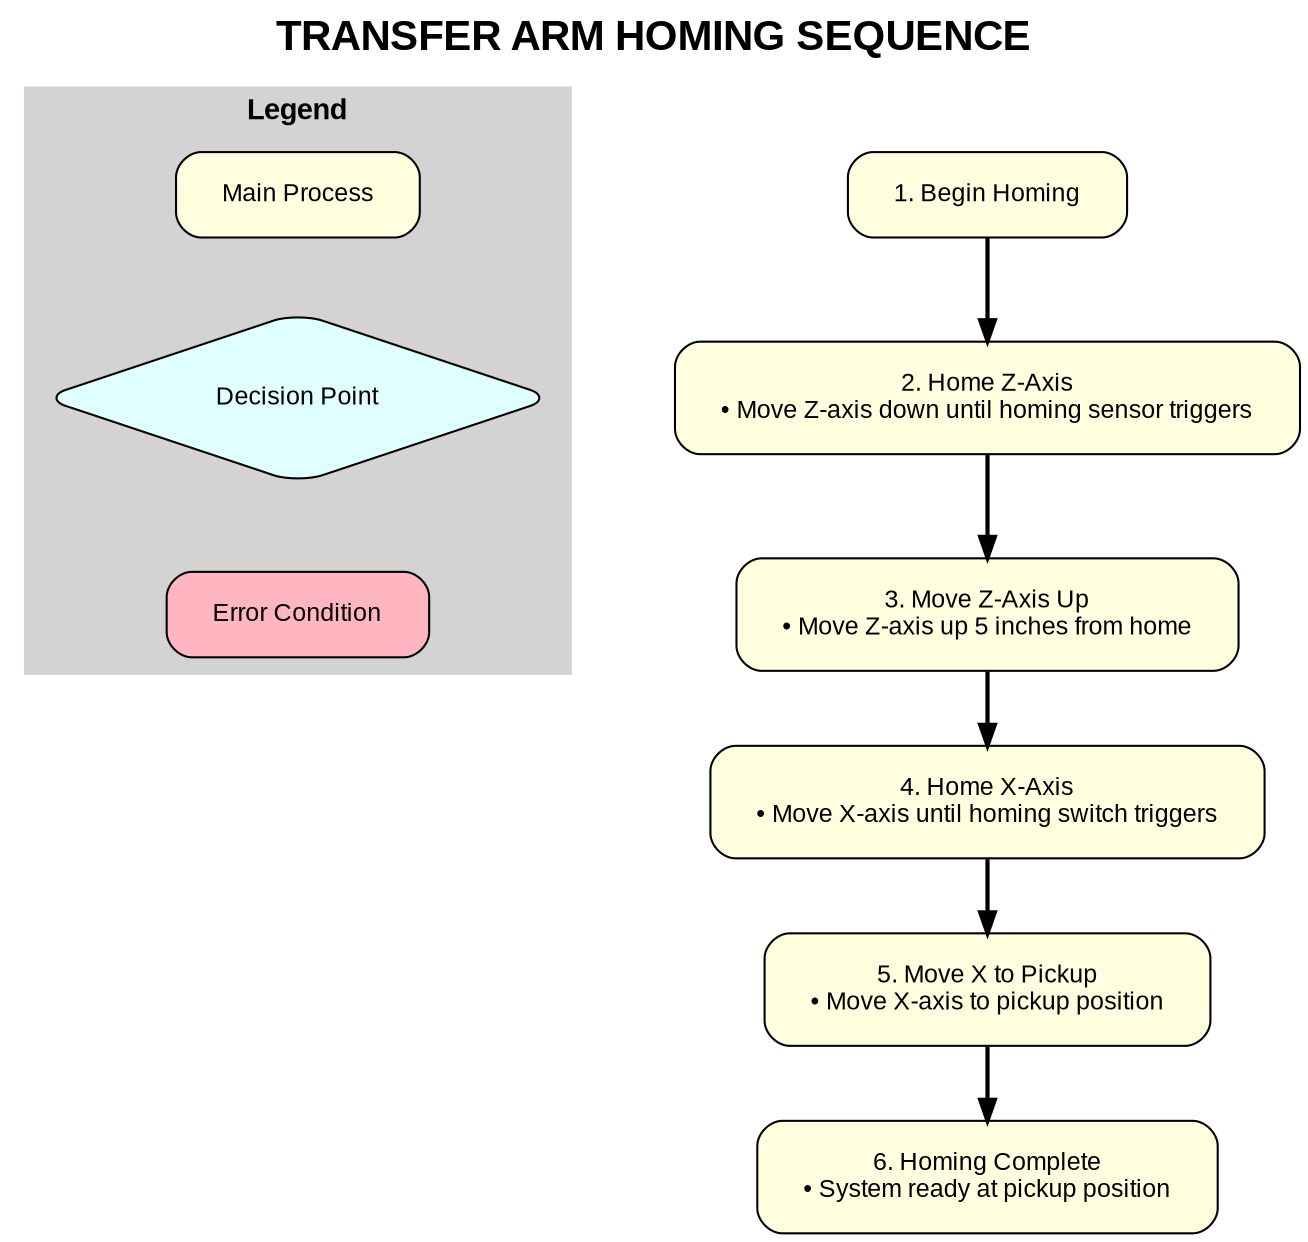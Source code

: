 digraph "Transfer_Arm_Homing_Flow" {
    // Graph settings
    graph [fontname="Arial", ranksep=0.5, nodesep=0.8, splines=true];
    node [fontname="Arial", fontsize=12, style="filled,rounded", shape=box, margin="0.3,0.2"];
    edge [fontname="Arial", fontsize=10, penwidth=2];
    
    // Title
    labelloc="t";
    label="TRANSFER ARM HOMING SEQUENCE";
    fontsize=20;
    fontname="Arial Bold";
    
    // Legend
    subgraph cluster_legend {
        label="Legend";
        style=filled;
        color=lightgrey;
        fontsize=14;
        
        legend_main [label="Main Process", fillcolor=lightyellow];
        legend_check [label="Decision Point", fillcolor=lightcyan, shape=diamond];
        legend_error [label="Error Condition", fillcolor=lightpink];
        
        legend_main -> legend_check [style=invis];
        legend_check -> legend_error [style=invis];
    }

    // Nodes
    start_homing [label="1. Begin Homing", fillcolor=lightyellow];
    
    home_z [label="2. Home Z-Axis\n• Move Z-axis down until homing sensor triggers", fillcolor=lightyellow];
    
    move_z_up [label="3. Move Z-Axis Up\n• Move Z-axis up 5 inches from home", fillcolor=lightyellow];
    
    home_x [label="4. Home X-Axis\n• Move X-axis until homing switch triggers", fillcolor=lightyellow];
    
    move_x_pickup [label="5. Move X to Pickup\n• Move X-axis to pickup position", fillcolor=lightyellow];
    
    homing_complete [label="6. Homing Complete\n• System ready at pickup position", fillcolor=lightyellow];
    
    // Edges
    start_homing -> home_z;
    home_z -> move_z_up;
    move_z_up -> home_x;
    home_x -> move_x_pickup;
    move_x_pickup -> homing_complete;
} 